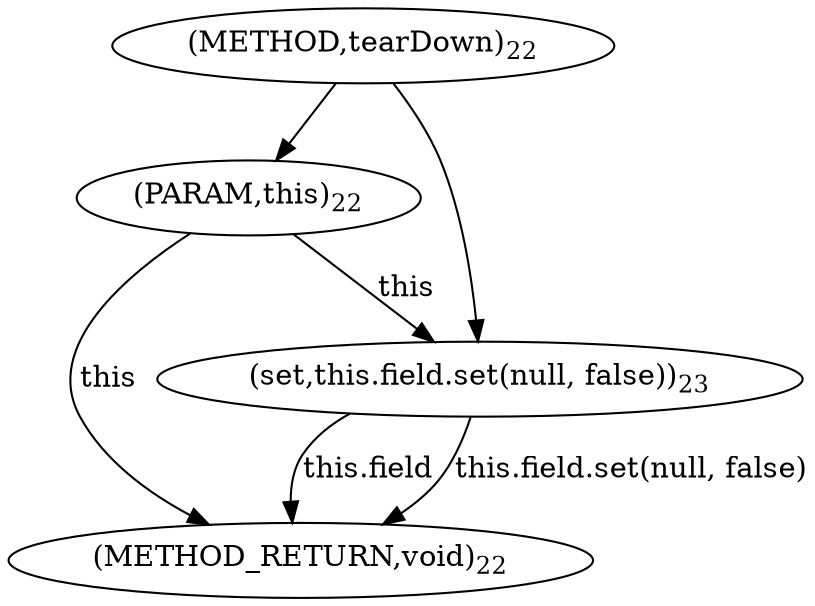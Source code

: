 digraph "tearDown" {  
"44" [label = <(METHOD,tearDown)<SUB>22</SUB>> ]
"55" [label = <(METHOD_RETURN,void)<SUB>22</SUB>> ]
"45" [label = <(PARAM,this)<SUB>22</SUB>> ]
"47" [label = <(set,this.field.set(null, false))<SUB>23</SUB>> ]
"47" [label = <(set,this.field.set(null, false))<SUB>23</SUB>> ]
"47" [label = <(set,this.field.set(null, false))<SUB>23</SUB>> ]
"47" [label = <(set,this.field.set(null, false))<SUB>23</SUB>> ]
  "45" -> "55"  [ label = "this"] 
  "47" -> "55"  [ label = "this.field"] 
  "47" -> "55"  [ label = "this.field.set(null, false)"] 
  "44" -> "45" 
  "45" -> "47"  [ label = "this"] 
  "44" -> "47" 
}
